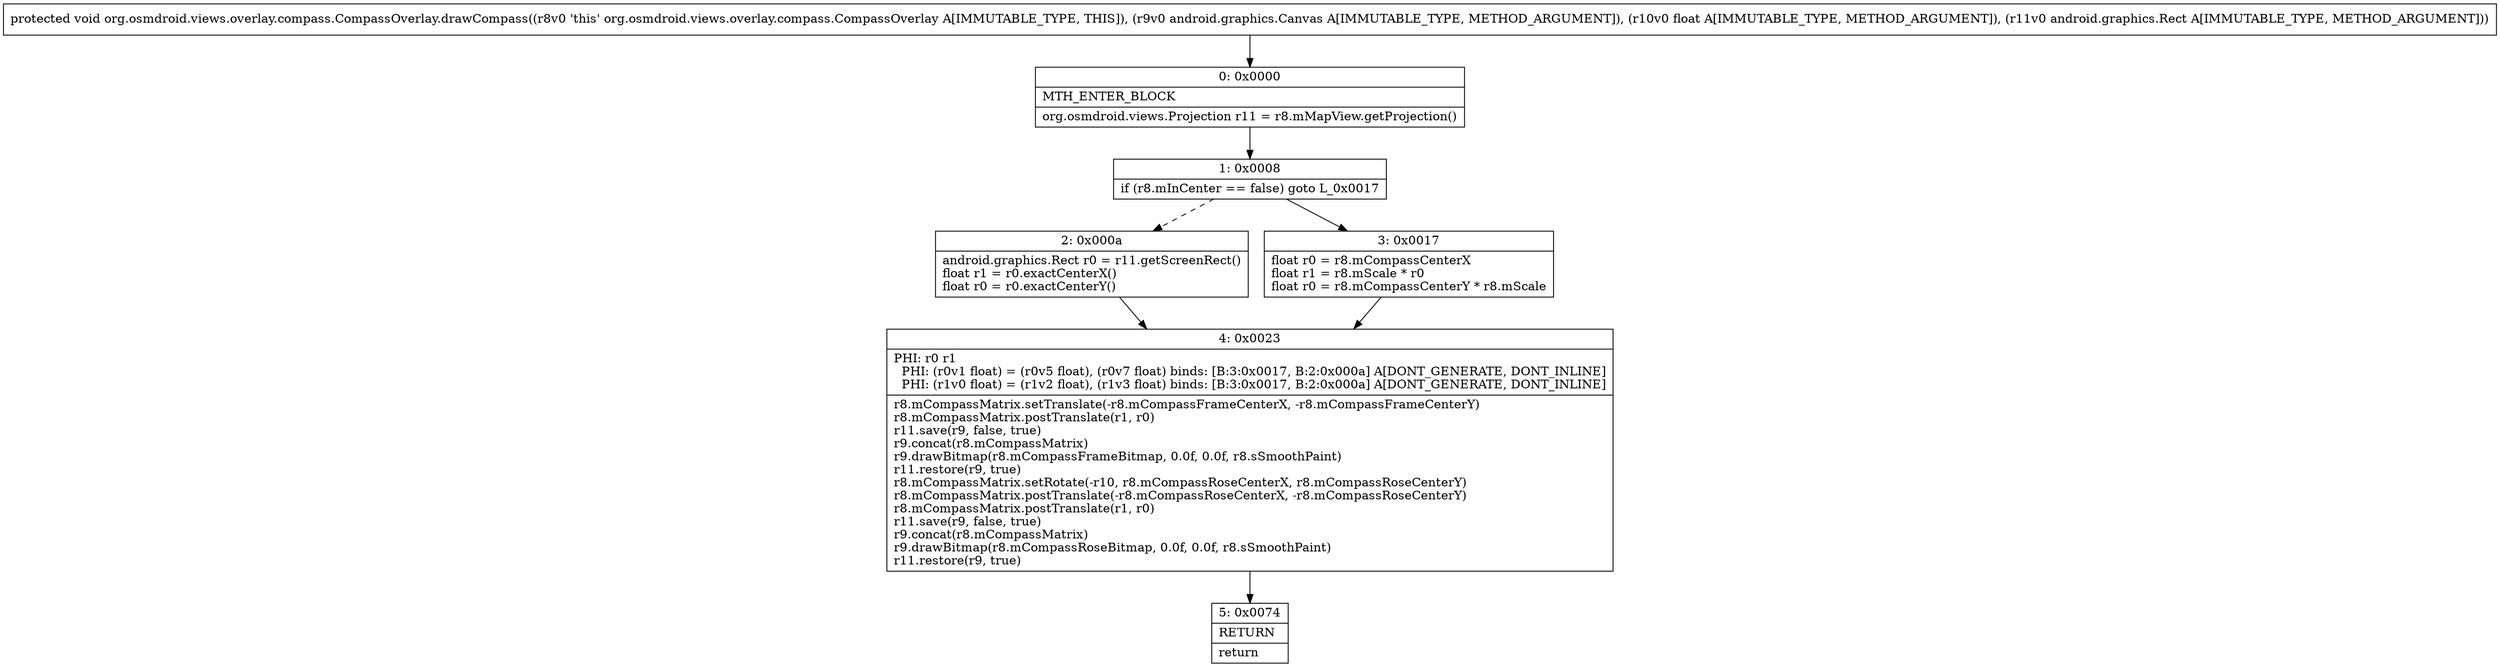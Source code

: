 digraph "CFG fororg.osmdroid.views.overlay.compass.CompassOverlay.drawCompass(Landroid\/graphics\/Canvas;FLandroid\/graphics\/Rect;)V" {
Node_0 [shape=record,label="{0\:\ 0x0000|MTH_ENTER_BLOCK\l|org.osmdroid.views.Projection r11 = r8.mMapView.getProjection()\l}"];
Node_1 [shape=record,label="{1\:\ 0x0008|if (r8.mInCenter == false) goto L_0x0017\l}"];
Node_2 [shape=record,label="{2\:\ 0x000a|android.graphics.Rect r0 = r11.getScreenRect()\lfloat r1 = r0.exactCenterX()\lfloat r0 = r0.exactCenterY()\l}"];
Node_3 [shape=record,label="{3\:\ 0x0017|float r0 = r8.mCompassCenterX\lfloat r1 = r8.mScale * r0\lfloat r0 = r8.mCompassCenterY * r8.mScale\l}"];
Node_4 [shape=record,label="{4\:\ 0x0023|PHI: r0 r1 \l  PHI: (r0v1 float) = (r0v5 float), (r0v7 float) binds: [B:3:0x0017, B:2:0x000a] A[DONT_GENERATE, DONT_INLINE]\l  PHI: (r1v0 float) = (r1v2 float), (r1v3 float) binds: [B:3:0x0017, B:2:0x000a] A[DONT_GENERATE, DONT_INLINE]\l|r8.mCompassMatrix.setTranslate(\-r8.mCompassFrameCenterX, \-r8.mCompassFrameCenterY)\lr8.mCompassMatrix.postTranslate(r1, r0)\lr11.save(r9, false, true)\lr9.concat(r8.mCompassMatrix)\lr9.drawBitmap(r8.mCompassFrameBitmap, 0.0f, 0.0f, r8.sSmoothPaint)\lr11.restore(r9, true)\lr8.mCompassMatrix.setRotate(\-r10, r8.mCompassRoseCenterX, r8.mCompassRoseCenterY)\lr8.mCompassMatrix.postTranslate(\-r8.mCompassRoseCenterX, \-r8.mCompassRoseCenterY)\lr8.mCompassMatrix.postTranslate(r1, r0)\lr11.save(r9, false, true)\lr9.concat(r8.mCompassMatrix)\lr9.drawBitmap(r8.mCompassRoseBitmap, 0.0f, 0.0f, r8.sSmoothPaint)\lr11.restore(r9, true)\l}"];
Node_5 [shape=record,label="{5\:\ 0x0074|RETURN\l|return\l}"];
MethodNode[shape=record,label="{protected void org.osmdroid.views.overlay.compass.CompassOverlay.drawCompass((r8v0 'this' org.osmdroid.views.overlay.compass.CompassOverlay A[IMMUTABLE_TYPE, THIS]), (r9v0 android.graphics.Canvas A[IMMUTABLE_TYPE, METHOD_ARGUMENT]), (r10v0 float A[IMMUTABLE_TYPE, METHOD_ARGUMENT]), (r11v0 android.graphics.Rect A[IMMUTABLE_TYPE, METHOD_ARGUMENT])) }"];
MethodNode -> Node_0;
Node_0 -> Node_1;
Node_1 -> Node_2[style=dashed];
Node_1 -> Node_3;
Node_2 -> Node_4;
Node_3 -> Node_4;
Node_4 -> Node_5;
}

